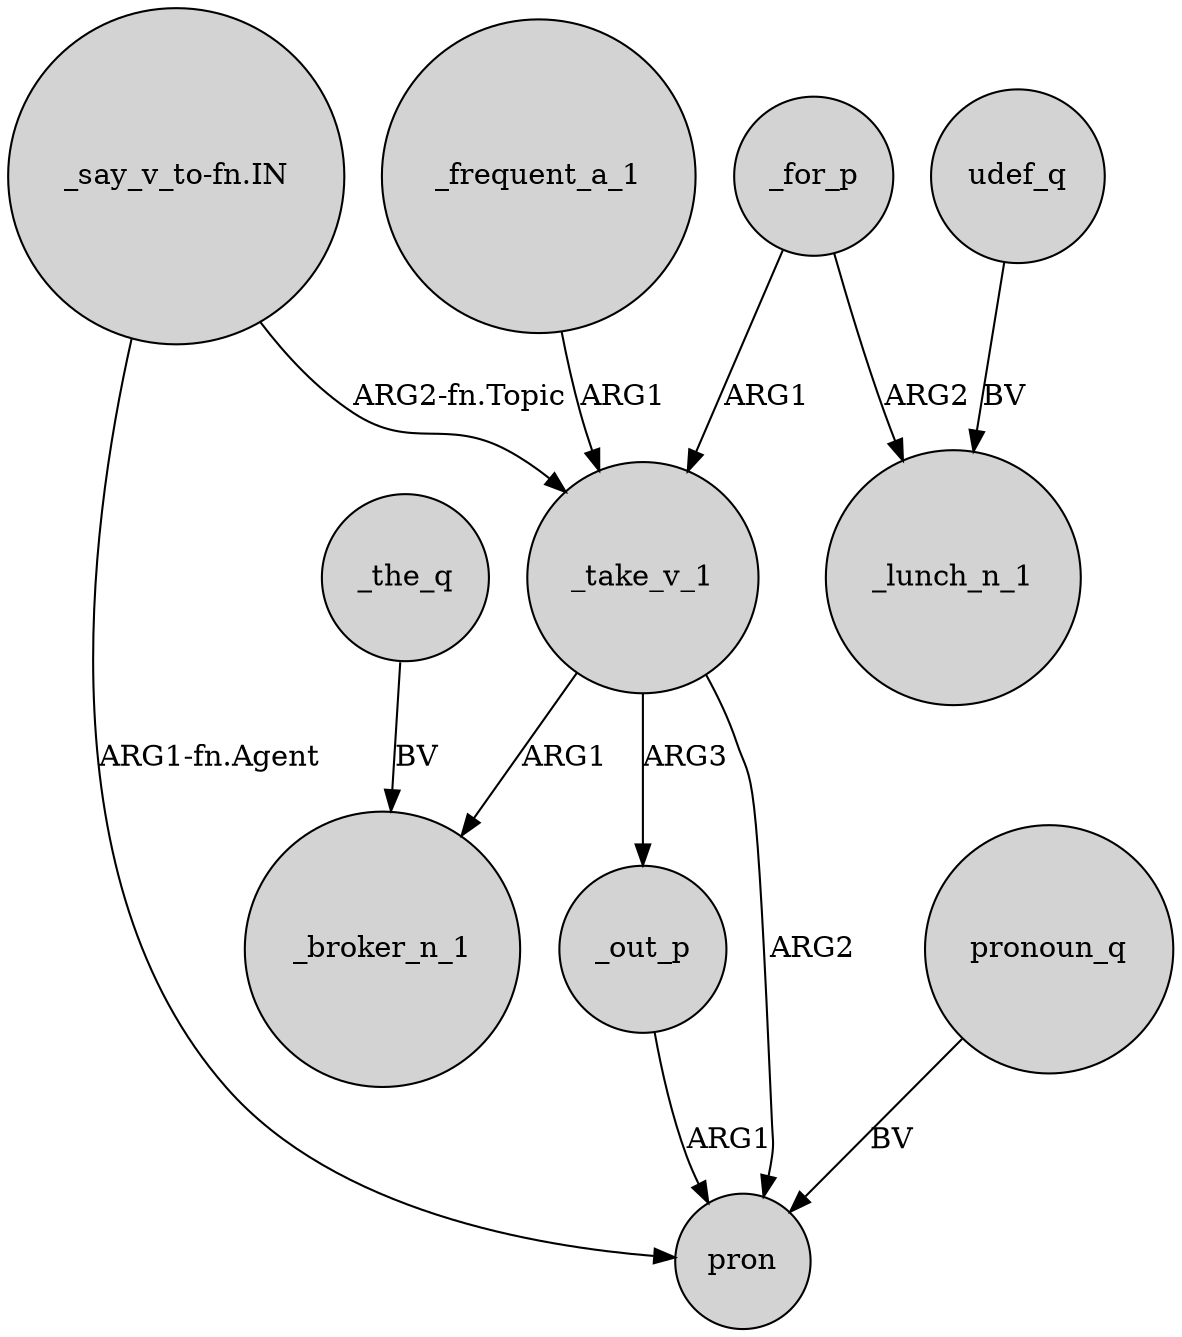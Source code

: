 digraph {
	node [shape=circle style=filled]
	_frequent_a_1 -> _take_v_1 [label=ARG1]
	udef_q -> _lunch_n_1 [label=BV]
	_out_p -> pron [label=ARG1]
	_take_v_1 -> _out_p [label=ARG3]
	_for_p -> _take_v_1 [label=ARG1]
	_for_p -> _lunch_n_1 [label=ARG2]
	"_say_v_to-fn.IN" -> _take_v_1 [label="ARG2-fn.Topic"]
	_take_v_1 -> pron [label=ARG2]
	_take_v_1 -> _broker_n_1 [label=ARG1]
	_the_q -> _broker_n_1 [label=BV]
	"_say_v_to-fn.IN" -> pron [label="ARG1-fn.Agent"]
	pronoun_q -> pron [label=BV]
}
